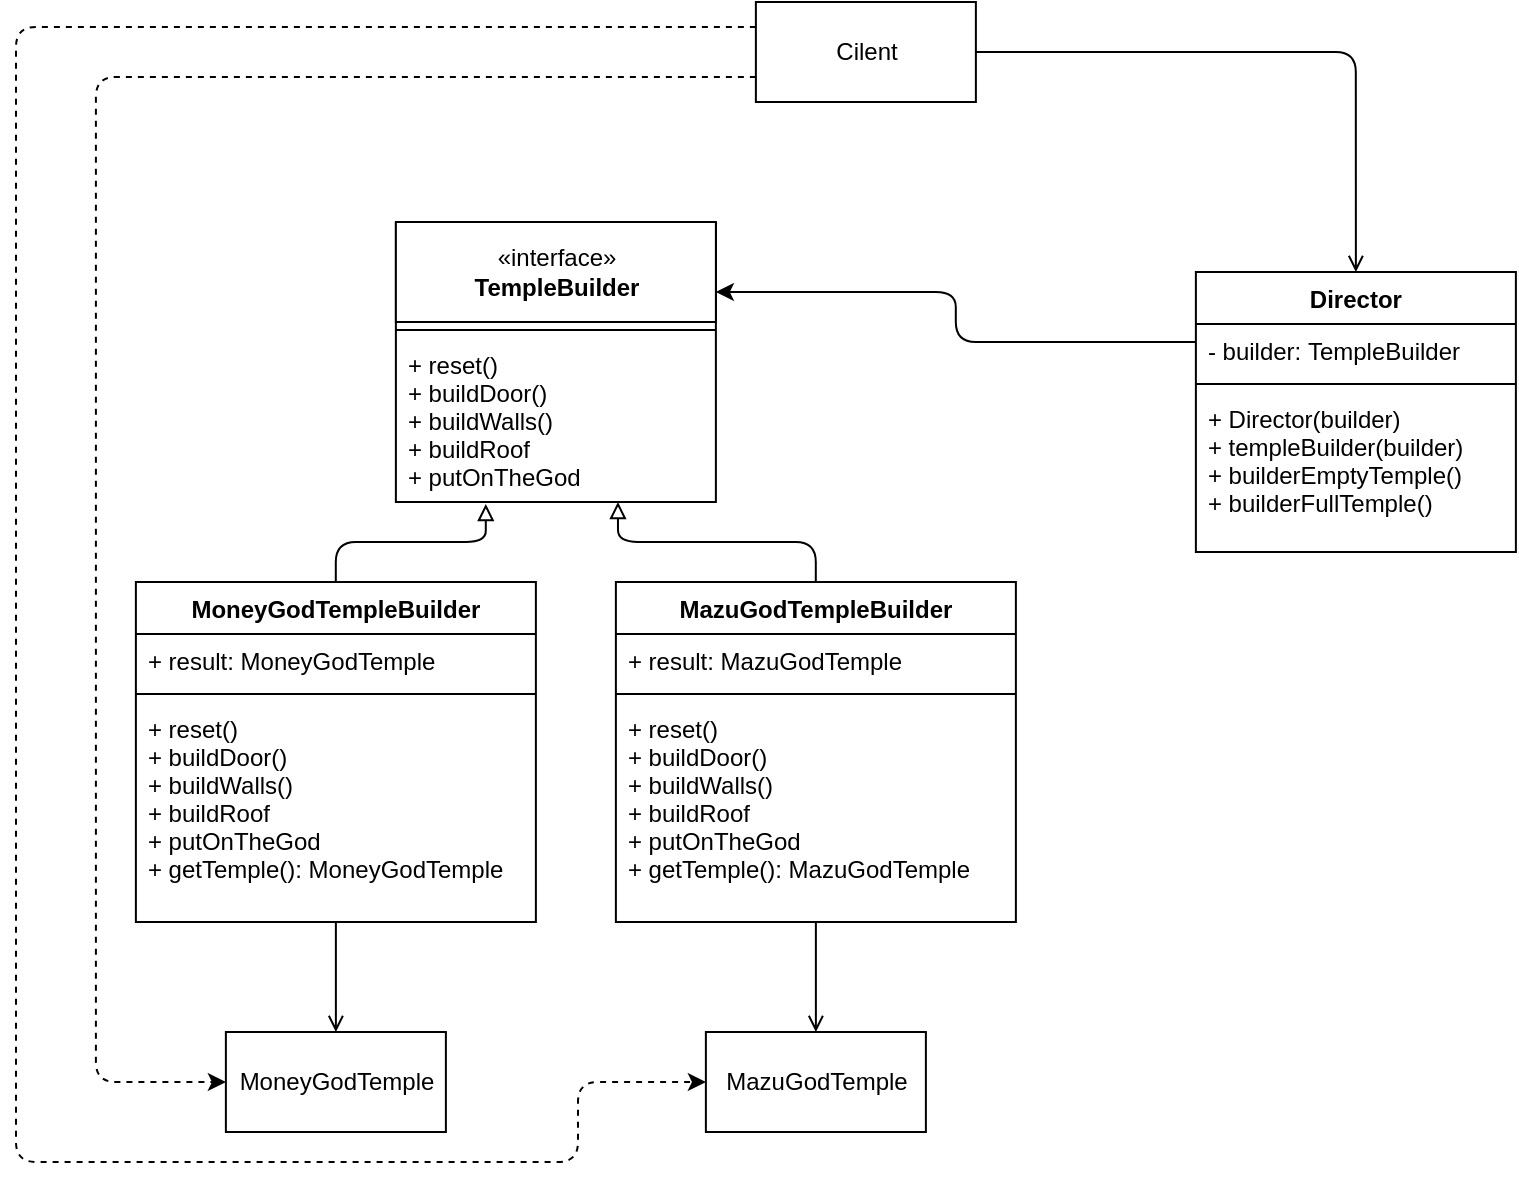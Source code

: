 <mxfile>
    <diagram id="C5RBs43oDa-KdzZeNtuy" name="Page-1">
        <mxGraphModel dx="1374" dy="411" grid="1" gridSize="10" guides="1" tooltips="1" connect="1" arrows="1" fold="1" page="1" pageScale="1" pageWidth="827" pageHeight="1169" math="0" shadow="0">
            <root>
                <mxCell id="WIyWlLk6GJQsqaUBKTNV-0"/>
                <mxCell id="WIyWlLk6GJQsqaUBKTNV-1" parent="WIyWlLk6GJQsqaUBKTNV-0"/>
                <mxCell id="CilM16NHA7BIHXgF7O5n-0" value="Classname" style="swimlane;fontStyle=1;align=center;verticalAlign=top;childLayout=stackLayout;horizontal=1;startSize=0;horizontalStack=0;resizeParent=1;resizeParentMax=0;resizeLast=0;collapsible=1;marginBottom=0;" parent="WIyWlLk6GJQsqaUBKTNV-1" vertex="1">
                    <mxGeometry x="228.94" y="170" width="160" height="140" as="geometry"/>
                </mxCell>
                <mxCell id="CilM16NHA7BIHXgF7O5n-4" value="«interface»&lt;br&gt;&lt;b&gt;TempleBuilder&lt;/b&gt;" style="html=1;" parent="CilM16NHA7BIHXgF7O5n-0" vertex="1">
                    <mxGeometry width="160" height="50" as="geometry"/>
                </mxCell>
                <mxCell id="CilM16NHA7BIHXgF7O5n-2" value="" style="line;strokeWidth=1;fillColor=none;align=left;verticalAlign=middle;spacingTop=-1;spacingLeft=3;spacingRight=3;rotatable=0;labelPosition=right;points=[];portConstraint=eastwest;" parent="CilM16NHA7BIHXgF7O5n-0" vertex="1">
                    <mxGeometry y="50" width="160" height="8" as="geometry"/>
                </mxCell>
                <mxCell id="CilM16NHA7BIHXgF7O5n-3" value="+ reset()&#10;+ buildDoor()&#10;+ buildWalls()&#10;+ buildRoof&#10;+ putOnTheGod" style="text;strokeColor=none;fillColor=none;align=left;verticalAlign=top;spacingLeft=4;spacingRight=4;overflow=hidden;rotatable=0;points=[[0,0.5],[1,0.5]];portConstraint=eastwest;" parent="CilM16NHA7BIHXgF7O5n-0" vertex="1">
                    <mxGeometry y="58" width="160" height="82" as="geometry"/>
                </mxCell>
                <mxCell id="CilM16NHA7BIHXgF7O5n-9" style="edgeStyle=orthogonalEdgeStyle;rounded=1;orthogonalLoop=1;jettySize=auto;html=1;entryX=0.281;entryY=1.012;entryDx=0;entryDy=0;entryPerimeter=0;endArrow=block;endFill=0;" parent="WIyWlLk6GJQsqaUBKTNV-1" source="CilM16NHA7BIHXgF7O5n-5" target="CilM16NHA7BIHXgF7O5n-3" edge="1">
                    <mxGeometry relative="1" as="geometry"/>
                </mxCell>
                <mxCell id="CilM16NHA7BIHXgF7O5n-20" style="edgeStyle=orthogonalEdgeStyle;rounded=0;orthogonalLoop=1;jettySize=auto;html=1;endArrow=open;endFill=0;" parent="WIyWlLk6GJQsqaUBKTNV-1" source="CilM16NHA7BIHXgF7O5n-5" target="CilM16NHA7BIHXgF7O5n-16" edge="1">
                    <mxGeometry relative="1" as="geometry"/>
                </mxCell>
                <mxCell id="CilM16NHA7BIHXgF7O5n-5" value="MoneyGodTempleBuilder" style="swimlane;fontStyle=1;align=center;verticalAlign=top;childLayout=stackLayout;horizontal=1;startSize=26;horizontalStack=0;resizeParent=1;resizeParentMax=0;resizeLast=0;collapsible=1;marginBottom=0;" parent="WIyWlLk6GJQsqaUBKTNV-1" vertex="1">
                    <mxGeometry x="98.94" y="350" width="200" height="170" as="geometry"/>
                </mxCell>
                <mxCell id="CilM16NHA7BIHXgF7O5n-6" value="+ result: MoneyGodTemple" style="text;strokeColor=none;fillColor=none;align=left;verticalAlign=top;spacingLeft=4;spacingRight=4;overflow=hidden;rotatable=0;points=[[0,0.5],[1,0.5]];portConstraint=eastwest;" parent="CilM16NHA7BIHXgF7O5n-5" vertex="1">
                    <mxGeometry y="26" width="200" height="26" as="geometry"/>
                </mxCell>
                <mxCell id="CilM16NHA7BIHXgF7O5n-7" value="" style="line;strokeWidth=1;fillColor=none;align=left;verticalAlign=middle;spacingTop=-1;spacingLeft=3;spacingRight=3;rotatable=0;labelPosition=right;points=[];portConstraint=eastwest;" parent="CilM16NHA7BIHXgF7O5n-5" vertex="1">
                    <mxGeometry y="52" width="200" height="8" as="geometry"/>
                </mxCell>
                <mxCell id="CilM16NHA7BIHXgF7O5n-8" value="+ reset()&#10;+ buildDoor()&#10;+ buildWalls()&#10;+ buildRoof&#10;+ putOnTheGod&#10;+ getTemple(): MoneyGodTemple" style="text;strokeColor=none;fillColor=none;align=left;verticalAlign=top;spacingLeft=4;spacingRight=4;overflow=hidden;rotatable=0;points=[[0,0.5],[1,0.5]];portConstraint=eastwest;" parent="CilM16NHA7BIHXgF7O5n-5" vertex="1">
                    <mxGeometry y="60" width="200" height="110" as="geometry"/>
                </mxCell>
                <mxCell id="CilM16NHA7BIHXgF7O5n-15" style="edgeStyle=orthogonalEdgeStyle;rounded=1;orthogonalLoop=1;jettySize=auto;html=1;entryX=0.694;entryY=1;entryDx=0;entryDy=0;entryPerimeter=0;endArrow=block;endFill=0;" parent="WIyWlLk6GJQsqaUBKTNV-1" source="CilM16NHA7BIHXgF7O5n-10" target="CilM16NHA7BIHXgF7O5n-3" edge="1">
                    <mxGeometry relative="1" as="geometry"/>
                </mxCell>
                <mxCell id="CilM16NHA7BIHXgF7O5n-19" style="edgeStyle=orthogonalEdgeStyle;rounded=0;orthogonalLoop=1;jettySize=auto;html=1;endArrow=open;endFill=0;" parent="WIyWlLk6GJQsqaUBKTNV-1" source="CilM16NHA7BIHXgF7O5n-10" target="CilM16NHA7BIHXgF7O5n-17" edge="1">
                    <mxGeometry relative="1" as="geometry"/>
                </mxCell>
                <mxCell id="CilM16NHA7BIHXgF7O5n-10" value="MazuGodTempleBuilder" style="swimlane;fontStyle=1;align=center;verticalAlign=top;childLayout=stackLayout;horizontal=1;startSize=26;horizontalStack=0;resizeParent=1;resizeParentMax=0;resizeLast=0;collapsible=1;marginBottom=0;" parent="WIyWlLk6GJQsqaUBKTNV-1" vertex="1">
                    <mxGeometry x="338.94" y="350" width="200" height="170" as="geometry"/>
                </mxCell>
                <mxCell id="CilM16NHA7BIHXgF7O5n-11" value="+ result: MazuGodTemple" style="text;strokeColor=none;fillColor=none;align=left;verticalAlign=top;spacingLeft=4;spacingRight=4;overflow=hidden;rotatable=0;points=[[0,0.5],[1,0.5]];portConstraint=eastwest;" parent="CilM16NHA7BIHXgF7O5n-10" vertex="1">
                    <mxGeometry y="26" width="200" height="26" as="geometry"/>
                </mxCell>
                <mxCell id="CilM16NHA7BIHXgF7O5n-12" value="" style="line;strokeWidth=1;fillColor=none;align=left;verticalAlign=middle;spacingTop=-1;spacingLeft=3;spacingRight=3;rotatable=0;labelPosition=right;points=[];portConstraint=eastwest;" parent="CilM16NHA7BIHXgF7O5n-10" vertex="1">
                    <mxGeometry y="52" width="200" height="8" as="geometry"/>
                </mxCell>
                <mxCell id="CilM16NHA7BIHXgF7O5n-13" value="+ reset()&#10;+ buildDoor()&#10;+ buildWalls()&#10;+ buildRoof&#10;+ putOnTheGod&#10;+ getTemple(): MazuGodTemple" style="text;strokeColor=none;fillColor=none;align=left;verticalAlign=top;spacingLeft=4;spacingRight=4;overflow=hidden;rotatable=0;points=[[0,0.5],[1,0.5]];portConstraint=eastwest;" parent="CilM16NHA7BIHXgF7O5n-10" vertex="1">
                    <mxGeometry y="60" width="200" height="110" as="geometry"/>
                </mxCell>
                <mxCell id="CilM16NHA7BIHXgF7O5n-16" value="&lt;span style=&quot;text-align: left&quot;&gt;MoneyGodTemple&lt;/span&gt;" style="html=1;" parent="WIyWlLk6GJQsqaUBKTNV-1" vertex="1">
                    <mxGeometry x="143.94" y="575" width="110" height="50" as="geometry"/>
                </mxCell>
                <mxCell id="CilM16NHA7BIHXgF7O5n-17" value="&lt;span style=&quot;text-align: left&quot;&gt;MazuGodTemple&lt;/span&gt;" style="html=1;" parent="WIyWlLk6GJQsqaUBKTNV-1" vertex="1">
                    <mxGeometry x="383.94" y="575" width="110" height="50" as="geometry"/>
                </mxCell>
                <mxCell id="CilM16NHA7BIHXgF7O5n-26" style="edgeStyle=orthogonalEdgeStyle;rounded=1;orthogonalLoop=1;jettySize=auto;html=1;exitX=1;exitY=0.5;exitDx=0;exitDy=0;entryX=0.5;entryY=0;entryDx=0;entryDy=0;endArrow=open;endFill=0;" parent="WIyWlLk6GJQsqaUBKTNV-1" source="CilM16NHA7BIHXgF7O5n-21" target="CilM16NHA7BIHXgF7O5n-22" edge="1">
                    <mxGeometry relative="1" as="geometry"/>
                </mxCell>
                <mxCell id="1" style="edgeStyle=orthogonalEdgeStyle;html=1;entryX=0;entryY=0.5;entryDx=0;entryDy=0;dashed=1;exitX=0;exitY=0.75;exitDx=0;exitDy=0;" parent="WIyWlLk6GJQsqaUBKTNV-1" source="CilM16NHA7BIHXgF7O5n-21" target="CilM16NHA7BIHXgF7O5n-16" edge="1">
                    <mxGeometry relative="1" as="geometry">
                        <mxPoint x="208.94" y="110" as="sourcePoint"/>
                        <Array as="points">
                            <mxPoint x="78.94" y="98"/>
                            <mxPoint x="78.94" y="600"/>
                        </Array>
                    </mxGeometry>
                </mxCell>
                <mxCell id="3" style="edgeStyle=orthogonalEdgeStyle;rounded=1;html=1;exitX=0;exitY=0.25;exitDx=0;exitDy=0;dashed=1;entryX=0;entryY=0.5;entryDx=0;entryDy=0;" parent="WIyWlLk6GJQsqaUBKTNV-1" source="CilM16NHA7BIHXgF7O5n-21" target="CilM16NHA7BIHXgF7O5n-17" edge="1">
                    <mxGeometry relative="1" as="geometry">
                        <mxPoint x="318.94" y="610" as="targetPoint"/>
                        <Array as="points">
                            <mxPoint x="39" y="72"/>
                            <mxPoint x="39" y="640"/>
                            <mxPoint x="320" y="640"/>
                            <mxPoint x="320" y="600"/>
                        </Array>
                    </mxGeometry>
                </mxCell>
                <mxCell id="CilM16NHA7BIHXgF7O5n-21" value="Cilent" style="html=1;" parent="WIyWlLk6GJQsqaUBKTNV-1" vertex="1">
                    <mxGeometry x="408.94" y="60" width="110" height="50" as="geometry"/>
                </mxCell>
                <mxCell id="5" style="edgeStyle=orthogonalEdgeStyle;rounded=1;html=1;exitX=0;exitY=0.25;exitDx=0;exitDy=0;entryX=1;entryY=0.25;entryDx=0;entryDy=0;" parent="WIyWlLk6GJQsqaUBKTNV-1" source="CilM16NHA7BIHXgF7O5n-22" target="CilM16NHA7BIHXgF7O5n-0" edge="1">
                    <mxGeometry relative="1" as="geometry"/>
                </mxCell>
                <mxCell id="CilM16NHA7BIHXgF7O5n-22" value="Director" style="swimlane;fontStyle=1;align=center;verticalAlign=top;childLayout=stackLayout;horizontal=1;startSize=26;horizontalStack=0;resizeParent=1;resizeParentMax=0;resizeLast=0;collapsible=1;marginBottom=0;" parent="WIyWlLk6GJQsqaUBKTNV-1" vertex="1">
                    <mxGeometry x="628.94" y="195" width="160" height="140" as="geometry"/>
                </mxCell>
                <mxCell id="CilM16NHA7BIHXgF7O5n-23" value="- builder: TempleBuilder" style="text;strokeColor=none;fillColor=none;align=left;verticalAlign=top;spacingLeft=4;spacingRight=4;overflow=hidden;rotatable=0;points=[[0,0.5],[1,0.5]];portConstraint=eastwest;" parent="CilM16NHA7BIHXgF7O5n-22" vertex="1">
                    <mxGeometry y="26" width="160" height="26" as="geometry"/>
                </mxCell>
                <mxCell id="CilM16NHA7BIHXgF7O5n-24" value="" style="line;strokeWidth=1;fillColor=none;align=left;verticalAlign=middle;spacingTop=-1;spacingLeft=3;spacingRight=3;rotatable=0;labelPosition=right;points=[];portConstraint=eastwest;" parent="CilM16NHA7BIHXgF7O5n-22" vertex="1">
                    <mxGeometry y="52" width="160" height="8" as="geometry"/>
                </mxCell>
                <mxCell id="CilM16NHA7BIHXgF7O5n-25" value="+ Director(builder)&#10;+ templeBuilder(builder)&#10;+ builderEmptyTemple()&#10;+ builderFullTemple()" style="text;strokeColor=none;fillColor=none;align=left;verticalAlign=top;spacingLeft=4;spacingRight=4;overflow=hidden;rotatable=0;points=[[0,0.5],[1,0.5]];portConstraint=eastwest;" parent="CilM16NHA7BIHXgF7O5n-22" vertex="1">
                    <mxGeometry y="60" width="160" height="80" as="geometry"/>
                </mxCell>
            </root>
        </mxGraphModel>
    </diagram>
</mxfile>